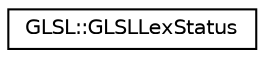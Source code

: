 digraph "Graphical Class Hierarchy"
{
  edge [fontname="Helvetica",fontsize="10",labelfontname="Helvetica",labelfontsize="10"];
  node [fontname="Helvetica",fontsize="10",shape=record];
  rankdir="LR";
  Node1 [label="GLSL::GLSLLexStatus",height=0.2,width=0.4,color="black", fillcolor="white", style="filled",URL="$class_g_l_s_l_1_1_g_l_s_l_lex_status.html"];
}
